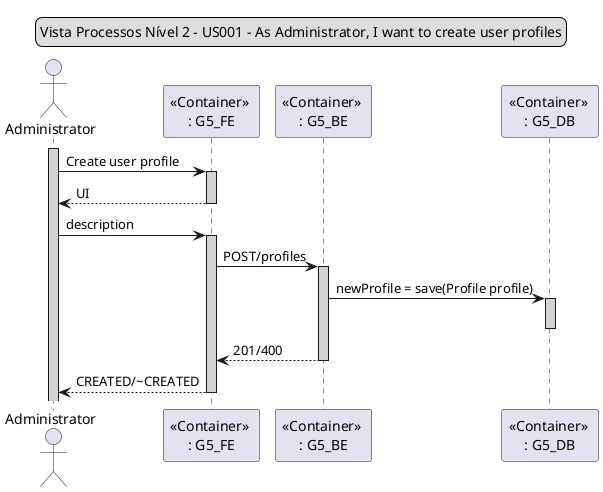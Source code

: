 @startuml

legend top
Vista Processos Nível 2 - US001 - As Administrator, I want to create user profiles
end legend

skinparam sequence {
LifeLineBackgroundColor #lightgrey
}

actor Administrator

activate Administrator

Administrator -> "<<Container>> \n: G5_FE" : Create user profile

activate "<<Container>> \n: G5_FE"

"<<Container>> \n: G5_FE" --> Administrator : UI

deactivate "<<Container>> \n: G5_FE"

Administrator -> "<<Container>> \n: G5_FE" : description

activate "<<Container>> \n: G5_FE"

"<<Container>> \n: G5_FE" -> "<<Container>> \n: G5_BE" : POST/profiles

activate "<<Container>> \n: G5_BE"

"<<Container>> \n: G5_BE" -> "<<Container>> \n: G5_DB" : newProfile = save(Profile profile)

activate "<<Container>> \n: G5_DB"

deactivate

"<<Container>> \n: G5_BE" --> "<<Container>> \n: G5_FE" : 201/400

deactivate "<<Container>> \n: G5_BE"

"<<Container>> \n: G5_FE" --> Administrator : CREATED/~CREATED

deactivate

@enduml